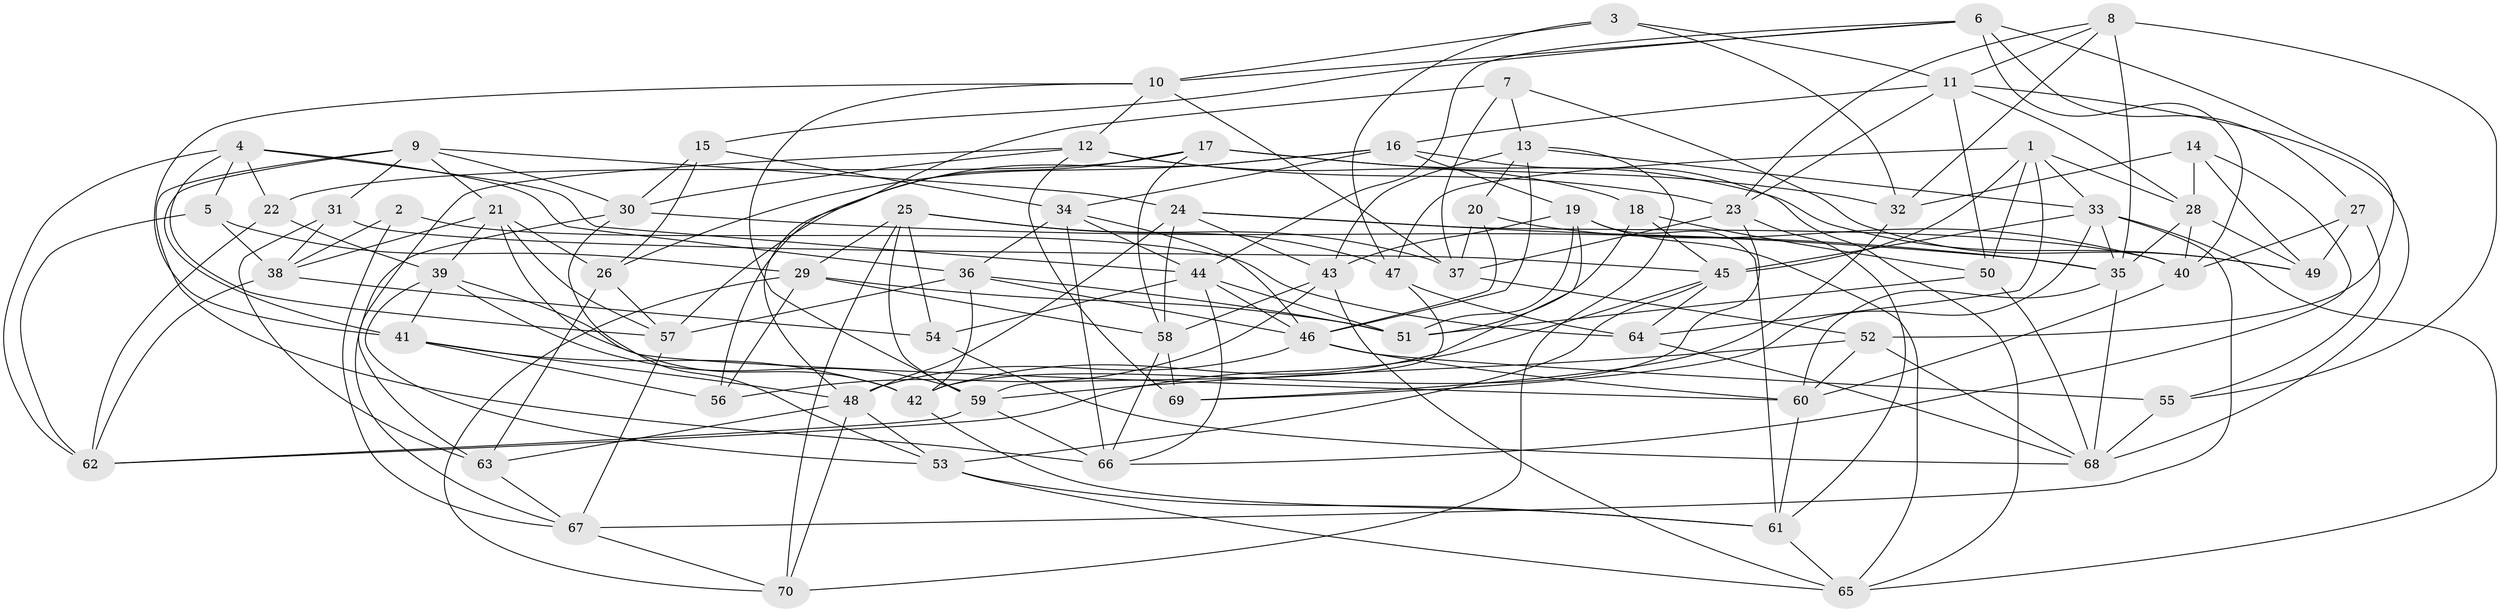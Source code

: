 // original degree distribution, {4: 1.0}
// Generated by graph-tools (version 1.1) at 2025/03/03/09/25 03:03:11]
// undirected, 70 vertices, 194 edges
graph export_dot {
graph [start="1"]
  node [color=gray90,style=filled];
  1;
  2;
  3;
  4;
  5;
  6;
  7;
  8;
  9;
  10;
  11;
  12;
  13;
  14;
  15;
  16;
  17;
  18;
  19;
  20;
  21;
  22;
  23;
  24;
  25;
  26;
  27;
  28;
  29;
  30;
  31;
  32;
  33;
  34;
  35;
  36;
  37;
  38;
  39;
  40;
  41;
  42;
  43;
  44;
  45;
  46;
  47;
  48;
  49;
  50;
  51;
  52;
  53;
  54;
  55;
  56;
  57;
  58;
  59;
  60;
  61;
  62;
  63;
  64;
  65;
  66;
  67;
  68;
  69;
  70;
  1 -- 28 [weight=1.0];
  1 -- 33 [weight=1.0];
  1 -- 45 [weight=1.0];
  1 -- 47 [weight=1.0];
  1 -- 50 [weight=1.0];
  1 -- 64 [weight=1.0];
  2 -- 38 [weight=1.0];
  2 -- 64 [weight=2.0];
  2 -- 67 [weight=1.0];
  3 -- 10 [weight=1.0];
  3 -- 11 [weight=1.0];
  3 -- 32 [weight=1.0];
  3 -- 47 [weight=1.0];
  4 -- 5 [weight=1.0];
  4 -- 22 [weight=1.0];
  4 -- 36 [weight=1.0];
  4 -- 44 [weight=1.0];
  4 -- 57 [weight=1.0];
  4 -- 62 [weight=1.0];
  5 -- 29 [weight=1.0];
  5 -- 38 [weight=1.0];
  5 -- 62 [weight=1.0];
  6 -- 10 [weight=1.0];
  6 -- 15 [weight=1.0];
  6 -- 27 [weight=1.0];
  6 -- 40 [weight=1.0];
  6 -- 44 [weight=1.0];
  6 -- 52 [weight=1.0];
  7 -- 13 [weight=1.0];
  7 -- 37 [weight=1.0];
  7 -- 48 [weight=1.0];
  7 -- 49 [weight=1.0];
  8 -- 11 [weight=1.0];
  8 -- 23 [weight=1.0];
  8 -- 32 [weight=2.0];
  8 -- 35 [weight=1.0];
  8 -- 55 [weight=1.0];
  9 -- 21 [weight=1.0];
  9 -- 24 [weight=1.0];
  9 -- 30 [weight=1.0];
  9 -- 31 [weight=1.0];
  9 -- 41 [weight=1.0];
  9 -- 66 [weight=1.0];
  10 -- 12 [weight=1.0];
  10 -- 37 [weight=1.0];
  10 -- 41 [weight=1.0];
  10 -- 59 [weight=1.0];
  11 -- 16 [weight=1.0];
  11 -- 23 [weight=1.0];
  11 -- 28 [weight=1.0];
  11 -- 50 [weight=2.0];
  11 -- 68 [weight=1.0];
  12 -- 18 [weight=1.0];
  12 -- 23 [weight=1.0];
  12 -- 30 [weight=1.0];
  12 -- 63 [weight=1.0];
  12 -- 69 [weight=1.0];
  13 -- 20 [weight=1.0];
  13 -- 33 [weight=1.0];
  13 -- 43 [weight=1.0];
  13 -- 46 [weight=1.0];
  13 -- 70 [weight=1.0];
  14 -- 28 [weight=1.0];
  14 -- 32 [weight=1.0];
  14 -- 49 [weight=1.0];
  14 -- 66 [weight=1.0];
  15 -- 26 [weight=1.0];
  15 -- 30 [weight=1.0];
  15 -- 34 [weight=1.0];
  16 -- 19 [weight=1.0];
  16 -- 26 [weight=1.0];
  16 -- 34 [weight=1.0];
  16 -- 57 [weight=1.0];
  16 -- 65 [weight=1.0];
  17 -- 22 [weight=1.0];
  17 -- 32 [weight=1.0];
  17 -- 49 [weight=2.0];
  17 -- 56 [weight=1.0];
  17 -- 58 [weight=1.0];
  18 -- 45 [weight=1.0];
  18 -- 50 [weight=1.0];
  18 -- 51 [weight=1.0];
  19 -- 42 [weight=1.0];
  19 -- 43 [weight=1.0];
  19 -- 51 [weight=1.0];
  19 -- 61 [weight=1.0];
  19 -- 65 [weight=1.0];
  20 -- 37 [weight=1.0];
  20 -- 40 [weight=1.0];
  20 -- 46 [weight=1.0];
  21 -- 26 [weight=1.0];
  21 -- 38 [weight=1.0];
  21 -- 39 [weight=1.0];
  21 -- 42 [weight=1.0];
  21 -- 57 [weight=1.0];
  22 -- 39 [weight=1.0];
  22 -- 62 [weight=1.0];
  23 -- 37 [weight=1.0];
  23 -- 42 [weight=1.0];
  23 -- 61 [weight=1.0];
  24 -- 35 [weight=1.0];
  24 -- 40 [weight=1.0];
  24 -- 43 [weight=1.0];
  24 -- 48 [weight=1.0];
  24 -- 58 [weight=1.0];
  25 -- 29 [weight=1.0];
  25 -- 37 [weight=1.0];
  25 -- 47 [weight=1.0];
  25 -- 54 [weight=1.0];
  25 -- 59 [weight=1.0];
  25 -- 70 [weight=1.0];
  26 -- 57 [weight=1.0];
  26 -- 63 [weight=2.0];
  27 -- 40 [weight=1.0];
  27 -- 49 [weight=1.0];
  27 -- 55 [weight=1.0];
  28 -- 35 [weight=1.0];
  28 -- 40 [weight=1.0];
  28 -- 49 [weight=1.0];
  29 -- 51 [weight=1.0];
  29 -- 56 [weight=1.0];
  29 -- 58 [weight=1.0];
  29 -- 70 [weight=1.0];
  30 -- 35 [weight=1.0];
  30 -- 53 [weight=1.0];
  30 -- 67 [weight=1.0];
  31 -- 38 [weight=1.0];
  31 -- 45 [weight=1.0];
  31 -- 63 [weight=1.0];
  32 -- 69 [weight=1.0];
  33 -- 35 [weight=1.0];
  33 -- 45 [weight=2.0];
  33 -- 65 [weight=1.0];
  33 -- 67 [weight=1.0];
  33 -- 69 [weight=1.0];
  34 -- 36 [weight=1.0];
  34 -- 44 [weight=1.0];
  34 -- 46 [weight=1.0];
  34 -- 66 [weight=1.0];
  35 -- 60 [weight=2.0];
  35 -- 68 [weight=1.0];
  36 -- 42 [weight=1.0];
  36 -- 46 [weight=1.0];
  36 -- 51 [weight=1.0];
  36 -- 57 [weight=1.0];
  37 -- 52 [weight=1.0];
  38 -- 54 [weight=1.0];
  38 -- 62 [weight=1.0];
  39 -- 41 [weight=1.0];
  39 -- 53 [weight=1.0];
  39 -- 59 [weight=1.0];
  39 -- 60 [weight=1.0];
  40 -- 60 [weight=1.0];
  41 -- 42 [weight=1.0];
  41 -- 48 [weight=1.0];
  41 -- 56 [weight=1.0];
  42 -- 61 [weight=1.0];
  43 -- 56 [weight=1.0];
  43 -- 58 [weight=1.0];
  43 -- 65 [weight=1.0];
  44 -- 46 [weight=2.0];
  44 -- 51 [weight=1.0];
  44 -- 54 [weight=1.0];
  44 -- 66 [weight=1.0];
  45 -- 53 [weight=1.0];
  45 -- 62 [weight=1.0];
  45 -- 64 [weight=1.0];
  46 -- 48 [weight=1.0];
  46 -- 55 [weight=2.0];
  46 -- 60 [weight=1.0];
  47 -- 59 [weight=2.0];
  47 -- 64 [weight=1.0];
  48 -- 53 [weight=1.0];
  48 -- 63 [weight=1.0];
  48 -- 70 [weight=2.0];
  50 -- 51 [weight=1.0];
  50 -- 68 [weight=1.0];
  52 -- 59 [weight=1.0];
  52 -- 60 [weight=2.0];
  52 -- 68 [weight=1.0];
  53 -- 61 [weight=1.0];
  53 -- 65 [weight=1.0];
  54 -- 68 [weight=1.0];
  55 -- 68 [weight=2.0];
  57 -- 67 [weight=1.0];
  58 -- 66 [weight=1.0];
  58 -- 69 [weight=1.0];
  59 -- 62 [weight=1.0];
  59 -- 66 [weight=1.0];
  60 -- 61 [weight=1.0];
  61 -- 65 [weight=1.0];
  63 -- 67 [weight=1.0];
  64 -- 68 [weight=1.0];
  67 -- 70 [weight=1.0];
}
